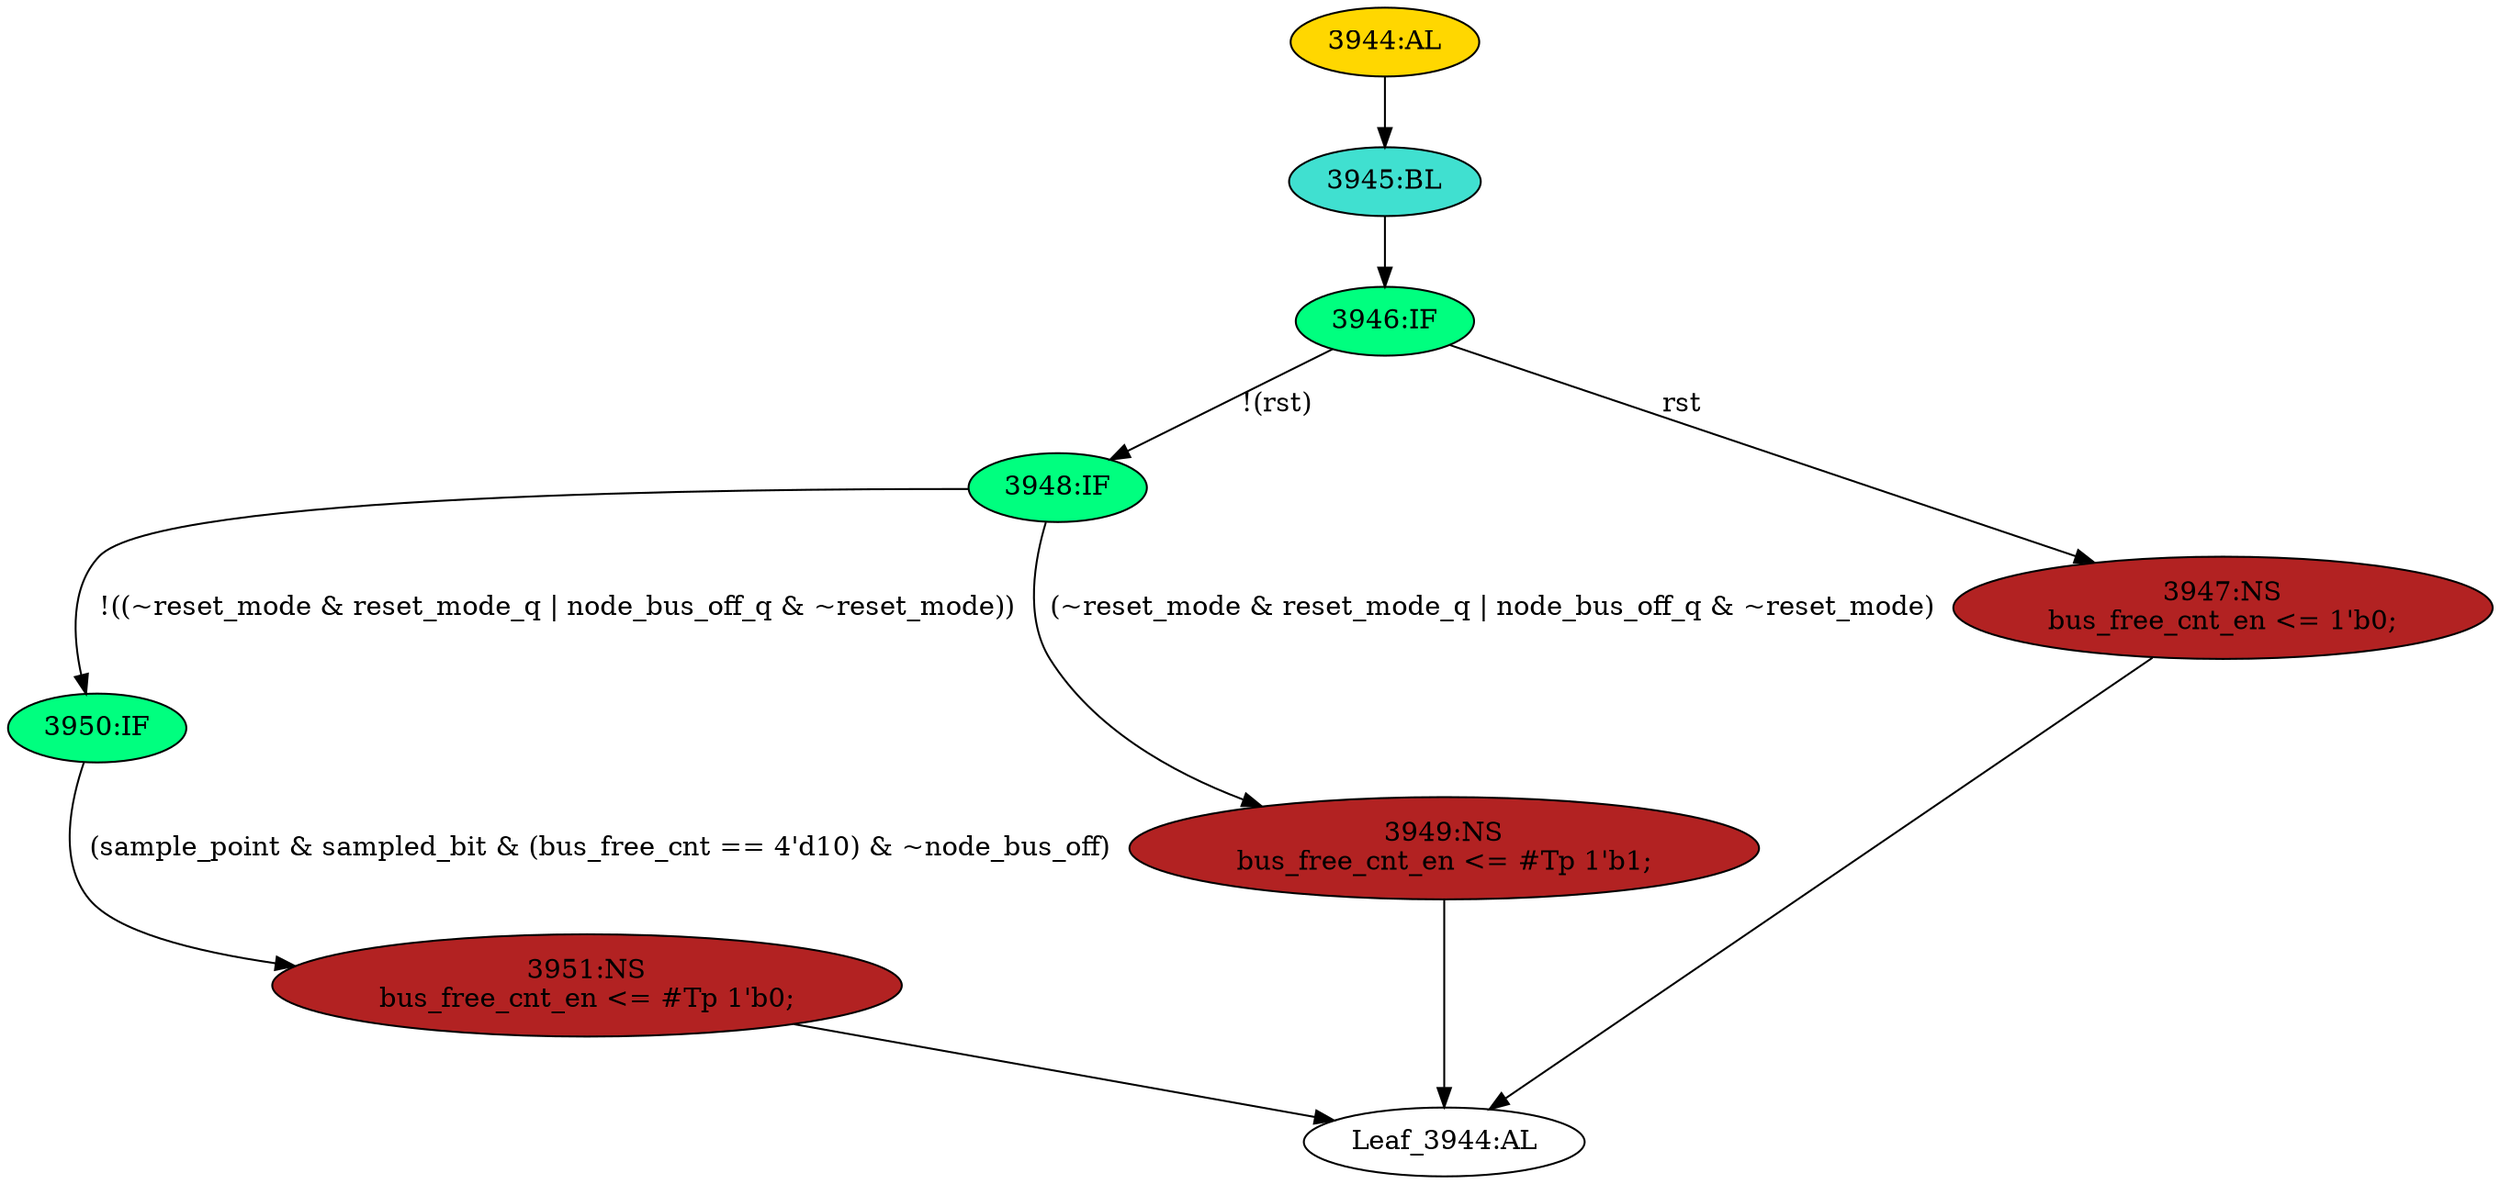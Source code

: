 strict digraph "" {
	node [label="\N"];
	"3948:IF"	 [ast="<pyverilog.vparser.ast.IfStatement object at 0x7f44f6b46050>",
		fillcolor=springgreen,
		label="3948:IF",
		statements="[]",
		style=filled,
		typ=IfStatement];
	"3950:IF"	 [ast="<pyverilog.vparser.ast.IfStatement object at 0x7f44f6b46090>",
		fillcolor=springgreen,
		label="3950:IF",
		statements="[]",
		style=filled,
		typ=IfStatement];
	"3948:IF" -> "3950:IF"	 [cond="['reset_mode', 'reset_mode_q', 'node_bus_off_q', 'reset_mode']",
		label="!((~reset_mode & reset_mode_q | node_bus_off_q & ~reset_mode))",
		lineno=3948];
	"3949:NS"	 [ast="<pyverilog.vparser.ast.NonblockingSubstitution object at 0x7f44f6b46610>",
		fillcolor=firebrick,
		label="3949:NS
bus_free_cnt_en <= #Tp 1'b1;",
		statements="[<pyverilog.vparser.ast.NonblockingSubstitution object at 0x7f44f6b46610>]",
		style=filled,
		typ=NonblockingSubstitution];
	"3948:IF" -> "3949:NS"	 [cond="['reset_mode', 'reset_mode_q', 'node_bus_off_q', 'reset_mode']",
		label="(~reset_mode & reset_mode_q | node_bus_off_q & ~reset_mode)",
		lineno=3948];
	"3951:NS"	 [ast="<pyverilog.vparser.ast.NonblockingSubstitution object at 0x7f44f6b460d0>",
		fillcolor=firebrick,
		label="3951:NS
bus_free_cnt_en <= #Tp 1'b0;",
		statements="[<pyverilog.vparser.ast.NonblockingSubstitution object at 0x7f44f6b460d0>]",
		style=filled,
		typ=NonblockingSubstitution];
	"3950:IF" -> "3951:NS"	 [cond="['sample_point', 'sampled_bit', 'bus_free_cnt', 'node_bus_off']",
		label="(sample_point & sampled_bit & (bus_free_cnt == 4'd10) & ~node_bus_off)",
		lineno=3950];
	"Leaf_3944:AL"	 [def_var="['bus_free_cnt_en']",
		label="Leaf_3944:AL"];
	"3949:NS" -> "Leaf_3944:AL"	 [cond="[]",
		lineno=None];
	"3945:BL"	 [ast="<pyverilog.vparser.ast.Block object at 0x7f44f6b46ad0>",
		fillcolor=turquoise,
		label="3945:BL",
		statements="[]",
		style=filled,
		typ=Block];
	"3946:IF"	 [ast="<pyverilog.vparser.ast.IfStatement object at 0x7f44f6b46b10>",
		fillcolor=springgreen,
		label="3946:IF",
		statements="[]",
		style=filled,
		typ=IfStatement];
	"3945:BL" -> "3946:IF"	 [cond="[]",
		lineno=None];
	"3947:NS"	 [ast="<pyverilog.vparser.ast.NonblockingSubstitution object at 0x7f44f6b46b50>",
		fillcolor=firebrick,
		label="3947:NS
bus_free_cnt_en <= 1'b0;",
		statements="[<pyverilog.vparser.ast.NonblockingSubstitution object at 0x7f44f6b46b50>]",
		style=filled,
		typ=NonblockingSubstitution];
	"3947:NS" -> "Leaf_3944:AL"	 [cond="[]",
		lineno=None];
	"3946:IF" -> "3948:IF"	 [cond="['rst']",
		label="!(rst)",
		lineno=3946];
	"3946:IF" -> "3947:NS"	 [cond="['rst']",
		label=rst,
		lineno=3946];
	"3951:NS" -> "Leaf_3944:AL"	 [cond="[]",
		lineno=None];
	"3944:AL"	 [ast="<pyverilog.vparser.ast.Always object at 0x7f44f6b46d50>",
		clk_sens=True,
		fillcolor=gold,
		label="3944:AL",
		sens="['clk', 'rst']",
		statements="[]",
		style=filled,
		typ=Always,
		use_var="['reset_mode_q', 'reset_mode', 'sampled_bit', 'bus_free_cnt', 'sample_point', 'rst', 'node_bus_off_q', 'node_bus_off']"];
	"3944:AL" -> "3945:BL"	 [cond="[]",
		lineno=None];
}
